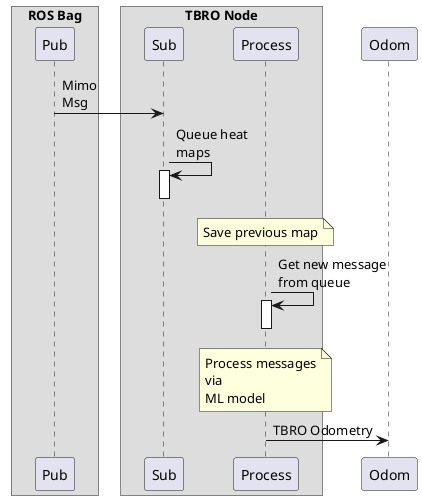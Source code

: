 @startuml
skinparam ParticipantPadding 20
skinparam BoxPadding 10

box "ROS Bag"
participant Pub
end box

box "TBRO Node"
participant Sub
participant Process
end box

Pub -> Sub : Mimo\nMsg
Sub -> Sub : Queue heat\nmaps
activate Sub
deactivate Sub

note over Process
Save previous map
end note

Process -> Process : Get new message\nfrom queue

note over Process
Process messages
via
ML model
end note
activate Process
deactivate Process

Process -> Odom : TBRO Odometry
@enduml